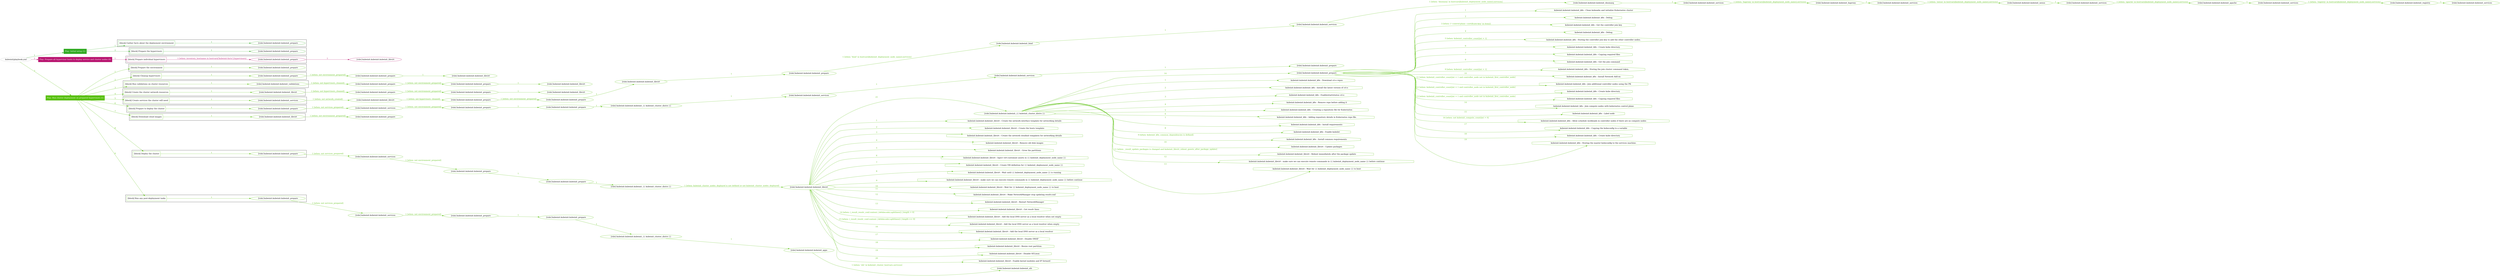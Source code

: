 digraph {
	graph [concentrate=true ordering=in rankdir=LR ratio=fill]
	edge [esep=5 sep=10]
	"kubeinit/playbook.yml" [id=root_node style=dotted]
	play_513e375b [label="Play: Initial setup (1)" color="#30aa22" fontcolor="#ffffff" id=play_513e375b shape=box style=filled tooltip=localhost]
	"kubeinit/playbook.yml" -> play_513e375b [label="1 " color="#30aa22" fontcolor="#30aa22" id=edge_ec05965d labeltooltip="1 " tooltip="1 "]
	subgraph "kubeinit.kubeinit.kubeinit_prepare" {
		role_2f948868 [label="[role] kubeinit.kubeinit.kubeinit_prepare" color="#30aa22" id=role_2f948868 tooltip="kubeinit.kubeinit.kubeinit_prepare"]
	}
	subgraph "kubeinit.kubeinit.kubeinit_prepare" {
		role_e48c7528 [label="[role] kubeinit.kubeinit.kubeinit_prepare" color="#30aa22" id=role_e48c7528 tooltip="kubeinit.kubeinit.kubeinit_prepare"]
	}
	subgraph "Play: Initial setup (1)" {
		play_513e375b -> block_467931f8 [label=1 color="#30aa22" fontcolor="#30aa22" id=edge_2f3c2a6a labeltooltip=1 tooltip=1]
		subgraph cluster_block_467931f8 {
			block_467931f8 [label="[block] Gather facts about the deployment environment" color="#30aa22" id=block_467931f8 labeltooltip="Gather facts about the deployment environment" shape=box tooltip="Gather facts about the deployment environment"]
			block_467931f8 -> role_2f948868 [label="1 " color="#30aa22" fontcolor="#30aa22" id=edge_24e0a154 labeltooltip="1 " tooltip="1 "]
		}
		play_513e375b -> block_4a88f03f [label=2 color="#30aa22" fontcolor="#30aa22" id=edge_3334f68e labeltooltip=2 tooltip=2]
		subgraph cluster_block_4a88f03f {
			block_4a88f03f [label="[block] Prepare the hypervisors" color="#30aa22" id=block_4a88f03f labeltooltip="Prepare the hypervisors" shape=box tooltip="Prepare the hypervisors"]
			block_4a88f03f -> role_e48c7528 [label="1 " color="#30aa22" fontcolor="#30aa22" id=edge_d420b18c labeltooltip="1 " tooltip="1 "]
		}
	}
	play_ed9b9cad [label="Play: Prepare all hypervisor hosts to deploy service and cluster nodes (0)" color="#b8146f" fontcolor="#ffffff" id=play_ed9b9cad shape=box style=filled tooltip="Play: Prepare all hypervisor hosts to deploy service and cluster nodes (0)"]
	"kubeinit/playbook.yml" -> play_ed9b9cad [label="2 " color="#b8146f" fontcolor="#b8146f" id=edge_2e8ee096 labeltooltip="2 " tooltip="2 "]
	subgraph "kubeinit.kubeinit.kubeinit_libvirt" {
		role_2d51f02e [label="[role] kubeinit.kubeinit.kubeinit_libvirt" color="#b8146f" id=role_2d51f02e tooltip="kubeinit.kubeinit.kubeinit_libvirt"]
	}
	subgraph "kubeinit.kubeinit.kubeinit_prepare" {
		role_9a51c337 [label="[role] kubeinit.kubeinit.kubeinit_prepare" color="#b8146f" id=role_9a51c337 tooltip="kubeinit.kubeinit.kubeinit_prepare"]
		role_9a51c337 -> role_2d51f02e [label="1 " color="#b8146f" fontcolor="#b8146f" id=edge_027f75fb labeltooltip="1 " tooltip="1 "]
	}
	subgraph "Play: Prepare all hypervisor hosts to deploy service and cluster nodes (0)" {
		play_ed9b9cad -> block_0f0e1ee7 [label=1 color="#b8146f" fontcolor="#b8146f" id=edge_bd60913b labeltooltip=1 tooltip=1]
		subgraph cluster_block_0f0e1ee7 {
			block_0f0e1ee7 [label="[block] Prepare individual hypervisors" color="#b8146f" id=block_0f0e1ee7 labeltooltip="Prepare individual hypervisors" shape=box tooltip="Prepare individual hypervisors"]
			block_0f0e1ee7 -> role_9a51c337 [label="1 [when: inventory_hostname in hostvars['kubeinit-facts'].hypervisors]" color="#b8146f" fontcolor="#b8146f" id=edge_f0c86b7a labeltooltip="1 [when: inventory_hostname in hostvars['kubeinit-facts'].hypervisors]" tooltip="1 [when: inventory_hostname in hostvars['kubeinit-facts'].hypervisors]"]
		}
	}
	play_47a45033 [label="Play: Run cluster deployment on prepared hypervisors (1)" color="#58c00c" fontcolor="#ffffff" id=play_47a45033 shape=box style=filled tooltip=localhost]
	"kubeinit/playbook.yml" -> play_47a45033 [label="3 " color="#58c00c" fontcolor="#58c00c" id=edge_7033ef8d labeltooltip="3 " tooltip="3 "]
	subgraph "kubeinit.kubeinit.kubeinit_prepare" {
		role_0f501e7b [label="[role] kubeinit.kubeinit.kubeinit_prepare" color="#58c00c" id=role_0f501e7b tooltip="kubeinit.kubeinit.kubeinit_prepare"]
	}
	subgraph "kubeinit.kubeinit.kubeinit_libvirt" {
		role_324a051f [label="[role] kubeinit.kubeinit.kubeinit_libvirt" color="#58c00c" id=role_324a051f tooltip="kubeinit.kubeinit.kubeinit_libvirt"]
	}
	subgraph "kubeinit.kubeinit.kubeinit_prepare" {
		role_211f032d [label="[role] kubeinit.kubeinit.kubeinit_prepare" color="#58c00c" id=role_211f032d tooltip="kubeinit.kubeinit.kubeinit_prepare"]
		role_211f032d -> role_324a051f [label="1 " color="#58c00c" fontcolor="#58c00c" id=edge_9f6107f7 labeltooltip="1 " tooltip="1 "]
	}
	subgraph "kubeinit.kubeinit.kubeinit_prepare" {
		role_819563ab [label="[role] kubeinit.kubeinit.kubeinit_prepare" color="#58c00c" id=role_819563ab tooltip="kubeinit.kubeinit.kubeinit_prepare"]
		role_819563ab -> role_211f032d [label="1 [when: not environment_prepared]" color="#58c00c" fontcolor="#58c00c" id=edge_26072f39 labeltooltip="1 [when: not environment_prepared]" tooltip="1 [when: not environment_prepared]"]
	}
	subgraph "kubeinit.kubeinit.kubeinit_libvirt" {
		role_723134d8 [label="[role] kubeinit.kubeinit.kubeinit_libvirt" color="#58c00c" id=role_723134d8 tooltip="kubeinit.kubeinit.kubeinit_libvirt"]
	}
	subgraph "kubeinit.kubeinit.kubeinit_prepare" {
		role_2b6cf922 [label="[role] kubeinit.kubeinit.kubeinit_prepare" color="#58c00c" id=role_2b6cf922 tooltip="kubeinit.kubeinit.kubeinit_prepare"]
		role_2b6cf922 -> role_723134d8 [label="1 " color="#58c00c" fontcolor="#58c00c" id=edge_4888c488 labeltooltip="1 " tooltip="1 "]
	}
	subgraph "kubeinit.kubeinit.kubeinit_prepare" {
		role_6b5aca8a [label="[role] kubeinit.kubeinit.kubeinit_prepare" color="#58c00c" id=role_6b5aca8a tooltip="kubeinit.kubeinit.kubeinit_prepare"]
		role_6b5aca8a -> role_2b6cf922 [label="1 [when: not environment_prepared]" color="#58c00c" fontcolor="#58c00c" id=edge_8ac0a456 labeltooltip="1 [when: not environment_prepared]" tooltip="1 [when: not environment_prepared]"]
	}
	subgraph "kubeinit.kubeinit.kubeinit_validations" {
		role_07ac9497 [label="[role] kubeinit.kubeinit.kubeinit_validations" color="#58c00c" id=role_07ac9497 tooltip="kubeinit.kubeinit.kubeinit_validations"]
		role_07ac9497 -> role_6b5aca8a [label="1 [when: not hypervisors_cleaned]" color="#58c00c" fontcolor="#58c00c" id=edge_538c1d77 labeltooltip="1 [when: not hypervisors_cleaned]" tooltip="1 [when: not hypervisors_cleaned]"]
	}
	subgraph "kubeinit.kubeinit.kubeinit_libvirt" {
		role_b186d0ca [label="[role] kubeinit.kubeinit.kubeinit_libvirt" color="#58c00c" id=role_b186d0ca tooltip="kubeinit.kubeinit.kubeinit_libvirt"]
	}
	subgraph "kubeinit.kubeinit.kubeinit_prepare" {
		role_c152bf8b [label="[role] kubeinit.kubeinit.kubeinit_prepare" color="#58c00c" id=role_c152bf8b tooltip="kubeinit.kubeinit.kubeinit_prepare"]
		role_c152bf8b -> role_b186d0ca [label="1 " color="#58c00c" fontcolor="#58c00c" id=edge_6c08fef1 labeltooltip="1 " tooltip="1 "]
	}
	subgraph "kubeinit.kubeinit.kubeinit_prepare" {
		role_a3ae65b6 [label="[role] kubeinit.kubeinit.kubeinit_prepare" color="#58c00c" id=role_a3ae65b6 tooltip="kubeinit.kubeinit.kubeinit_prepare"]
		role_a3ae65b6 -> role_c152bf8b [label="1 [when: not environment_prepared]" color="#58c00c" fontcolor="#58c00c" id=edge_a0d33fc3 labeltooltip="1 [when: not environment_prepared]" tooltip="1 [when: not environment_prepared]"]
	}
	subgraph "kubeinit.kubeinit.kubeinit_libvirt" {
		role_fca6b211 [label="[role] kubeinit.kubeinit.kubeinit_libvirt" color="#58c00c" id=role_fca6b211 tooltip="kubeinit.kubeinit.kubeinit_libvirt"]
		role_fca6b211 -> role_a3ae65b6 [label="1 [when: not hypervisors_cleaned]" color="#58c00c" fontcolor="#58c00c" id=edge_267c078c labeltooltip="1 [when: not hypervisors_cleaned]" tooltip="1 [when: not hypervisors_cleaned]"]
	}
	subgraph "kubeinit.kubeinit.kubeinit_services" {
		role_953408d2 [label="[role] kubeinit.kubeinit.kubeinit_services" color="#58c00c" id=role_953408d2 tooltip="kubeinit.kubeinit.kubeinit_services"]
	}
	subgraph "kubeinit.kubeinit.kubeinit_registry" {
		role_a6de0890 [label="[role] kubeinit.kubeinit.kubeinit_registry" color="#58c00c" id=role_a6de0890 tooltip="kubeinit.kubeinit.kubeinit_registry"]
		role_a6de0890 -> role_953408d2 [label="1 " color="#58c00c" fontcolor="#58c00c" id=edge_5d225ca6 labeltooltip="1 " tooltip="1 "]
	}
	subgraph "kubeinit.kubeinit.kubeinit_services" {
		role_4f130cad [label="[role] kubeinit.kubeinit.kubeinit_services" color="#58c00c" id=role_4f130cad tooltip="kubeinit.kubeinit.kubeinit_services"]
		role_4f130cad -> role_a6de0890 [label="1 [when: 'registry' in hostvars[kubeinit_deployment_node_name].services]" color="#58c00c" fontcolor="#58c00c" id=edge_6bb8798a labeltooltip="1 [when: 'registry' in hostvars[kubeinit_deployment_node_name].services]" tooltip="1 [when: 'registry' in hostvars[kubeinit_deployment_node_name].services]"]
	}
	subgraph "kubeinit.kubeinit.kubeinit_apache" {
		role_f692960f [label="[role] kubeinit.kubeinit.kubeinit_apache" color="#58c00c" id=role_f692960f tooltip="kubeinit.kubeinit.kubeinit_apache"]
		role_f692960f -> role_4f130cad [label="1 " color="#58c00c" fontcolor="#58c00c" id=edge_3da5f210 labeltooltip="1 " tooltip="1 "]
	}
	subgraph "kubeinit.kubeinit.kubeinit_services" {
		role_df6060ed [label="[role] kubeinit.kubeinit.kubeinit_services" color="#58c00c" id=role_df6060ed tooltip="kubeinit.kubeinit.kubeinit_services"]
		role_df6060ed -> role_f692960f [label="1 [when: 'apache' in hostvars[kubeinit_deployment_node_name].services]" color="#58c00c" fontcolor="#58c00c" id=edge_9bb609f5 labeltooltip="1 [when: 'apache' in hostvars[kubeinit_deployment_node_name].services]" tooltip="1 [when: 'apache' in hostvars[kubeinit_deployment_node_name].services]"]
	}
	subgraph "kubeinit.kubeinit.kubeinit_nexus" {
		role_cd2be4cb [label="[role] kubeinit.kubeinit.kubeinit_nexus" color="#58c00c" id=role_cd2be4cb tooltip="kubeinit.kubeinit.kubeinit_nexus"]
		role_cd2be4cb -> role_df6060ed [label="1 " color="#58c00c" fontcolor="#58c00c" id=edge_e4466af4 labeltooltip="1 " tooltip="1 "]
	}
	subgraph "kubeinit.kubeinit.kubeinit_services" {
		role_86cdbb0f [label="[role] kubeinit.kubeinit.kubeinit_services" color="#58c00c" id=role_86cdbb0f tooltip="kubeinit.kubeinit.kubeinit_services"]
		role_86cdbb0f -> role_cd2be4cb [label="1 [when: 'nexus' in hostvars[kubeinit_deployment_node_name].services]" color="#58c00c" fontcolor="#58c00c" id=edge_f01a1da6 labeltooltip="1 [when: 'nexus' in hostvars[kubeinit_deployment_node_name].services]" tooltip="1 [when: 'nexus' in hostvars[kubeinit_deployment_node_name].services]"]
	}
	subgraph "kubeinit.kubeinit.kubeinit_haproxy" {
		role_137ad31c [label="[role] kubeinit.kubeinit.kubeinit_haproxy" color="#58c00c" id=role_137ad31c tooltip="kubeinit.kubeinit.kubeinit_haproxy"]
		role_137ad31c -> role_86cdbb0f [label="1 " color="#58c00c" fontcolor="#58c00c" id=edge_9b44eb06 labeltooltip="1 " tooltip="1 "]
	}
	subgraph "kubeinit.kubeinit.kubeinit_services" {
		role_09cf3b02 [label="[role] kubeinit.kubeinit.kubeinit_services" color="#58c00c" id=role_09cf3b02 tooltip="kubeinit.kubeinit.kubeinit_services"]
		role_09cf3b02 -> role_137ad31c [label="1 [when: 'haproxy' in hostvars[kubeinit_deployment_node_name].services]" color="#58c00c" fontcolor="#58c00c" id=edge_7d7219aa labeltooltip="1 [when: 'haproxy' in hostvars[kubeinit_deployment_node_name].services]" tooltip="1 [when: 'haproxy' in hostvars[kubeinit_deployment_node_name].services]"]
	}
	subgraph "kubeinit.kubeinit.kubeinit_dnsmasq" {
		role_1adeca37 [label="[role] kubeinit.kubeinit.kubeinit_dnsmasq" color="#58c00c" id=role_1adeca37 tooltip="kubeinit.kubeinit.kubeinit_dnsmasq"]
		role_1adeca37 -> role_09cf3b02 [label="1 " color="#58c00c" fontcolor="#58c00c" id=edge_81dc6849 labeltooltip="1 " tooltip="1 "]
	}
	subgraph "kubeinit.kubeinit.kubeinit_services" {
		role_ac746b34 [label="[role] kubeinit.kubeinit.kubeinit_services" color="#58c00c" id=role_ac746b34 tooltip="kubeinit.kubeinit.kubeinit_services"]
		role_ac746b34 -> role_1adeca37 [label="1 [when: 'dnsmasq' in hostvars[kubeinit_deployment_node_name].services]" color="#58c00c" fontcolor="#58c00c" id=edge_e7df71e0 labeltooltip="1 [when: 'dnsmasq' in hostvars[kubeinit_deployment_node_name].services]" tooltip="1 [when: 'dnsmasq' in hostvars[kubeinit_deployment_node_name].services]"]
	}
	subgraph "kubeinit.kubeinit.kubeinit_bind" {
		role_2ef74012 [label="[role] kubeinit.kubeinit.kubeinit_bind" color="#58c00c" id=role_2ef74012 tooltip="kubeinit.kubeinit.kubeinit_bind"]
		role_2ef74012 -> role_ac746b34 [label="1 " color="#58c00c" fontcolor="#58c00c" id=edge_dac1491b labeltooltip="1 " tooltip="1 "]
	}
	subgraph "kubeinit.kubeinit.kubeinit_prepare" {
		role_0c069b87 [label="[role] kubeinit.kubeinit.kubeinit_prepare" color="#58c00c" id=role_0c069b87 tooltip="kubeinit.kubeinit.kubeinit_prepare"]
		role_0c069b87 -> role_2ef74012 [label="1 [when: 'bind' in hostvars[kubeinit_deployment_node_name].services]" color="#58c00c" fontcolor="#58c00c" id=edge_b4a25ed6 labeltooltip="1 [when: 'bind' in hostvars[kubeinit_deployment_node_name].services]" tooltip="1 [when: 'bind' in hostvars[kubeinit_deployment_node_name].services]"]
	}
	subgraph "kubeinit.kubeinit.kubeinit_libvirt" {
		role_5f62e161 [label="[role] kubeinit.kubeinit.kubeinit_libvirt" color="#58c00c" id=role_5f62e161 tooltip="kubeinit.kubeinit.kubeinit_libvirt"]
		role_5f62e161 -> role_0c069b87 [label="1 " color="#58c00c" fontcolor="#58c00c" id=edge_b3ecb918 labeltooltip="1 " tooltip="1 "]
	}
	subgraph "kubeinit.kubeinit.kubeinit_prepare" {
		role_d7a4440d [label="[role] kubeinit.kubeinit.kubeinit_prepare" color="#58c00c" id=role_d7a4440d tooltip="kubeinit.kubeinit.kubeinit_prepare"]
		role_d7a4440d -> role_5f62e161 [label="1 " color="#58c00c" fontcolor="#58c00c" id=edge_749d529a labeltooltip="1 " tooltip="1 "]
	}
	subgraph "kubeinit.kubeinit.kubeinit_prepare" {
		role_fb394246 [label="[role] kubeinit.kubeinit.kubeinit_prepare" color="#58c00c" id=role_fb394246 tooltip="kubeinit.kubeinit.kubeinit_prepare"]
		role_fb394246 -> role_d7a4440d [label="1 [when: not environment_prepared]" color="#58c00c" fontcolor="#58c00c" id=edge_2e10472b labeltooltip="1 [when: not environment_prepared]" tooltip="1 [when: not environment_prepared]"]
	}
	subgraph "kubeinit.kubeinit.kubeinit_libvirt" {
		role_8a5bfa5d [label="[role] kubeinit.kubeinit.kubeinit_libvirt" color="#58c00c" id=role_8a5bfa5d tooltip="kubeinit.kubeinit.kubeinit_libvirt"]
		role_8a5bfa5d -> role_fb394246 [label="1 [when: not hypervisors_cleaned]" color="#58c00c" fontcolor="#58c00c" id=edge_5b53c3d6 labeltooltip="1 [when: not hypervisors_cleaned]" tooltip="1 [when: not hypervisors_cleaned]"]
	}
	subgraph "kubeinit.kubeinit.kubeinit_services" {
		role_69641683 [label="[role] kubeinit.kubeinit.kubeinit_services" color="#58c00c" id=role_69641683 tooltip="kubeinit.kubeinit.kubeinit_services"]
		role_69641683 -> role_8a5bfa5d [label="1 [when: not network_created]" color="#58c00c" fontcolor="#58c00c" id=edge_00d8af78 labeltooltip="1 [when: not network_created]" tooltip="1 [when: not network_created]"]
	}
	subgraph "kubeinit.kubeinit.kubeinit_prepare" {
		role_03642200 [label="[role] kubeinit.kubeinit.kubeinit_prepare" color="#58c00c" id=role_03642200 tooltip="kubeinit.kubeinit.kubeinit_prepare"]
	}
	subgraph "kubeinit.kubeinit.kubeinit_services" {
		role_2c436fc5 [label="[role] kubeinit.kubeinit.kubeinit_services" color="#58c00c" id=role_2c436fc5 tooltip="kubeinit.kubeinit.kubeinit_services"]
		role_2c436fc5 -> role_03642200 [label="1 " color="#58c00c" fontcolor="#58c00c" id=edge_ab74cc5b labeltooltip="1 " tooltip="1 "]
	}
	subgraph "kubeinit.kubeinit.kubeinit_services" {
		role_0fd842ba [label="[role] kubeinit.kubeinit.kubeinit_services" color="#58c00c" id=role_0fd842ba tooltip="kubeinit.kubeinit.kubeinit_services"]
		role_0fd842ba -> role_2c436fc5 [label="1 " color="#58c00c" fontcolor="#58c00c" id=edge_db2a2485 labeltooltip="1 " tooltip="1 "]
	}
	subgraph "kubeinit.kubeinit.kubeinit_{{ kubeinit_cluster_distro }}" {
		role_8e16c8a0 [label="[role] kubeinit.kubeinit.kubeinit_{{ kubeinit_cluster_distro }}" color="#58c00c" id=role_8e16c8a0 tooltip="kubeinit.kubeinit.kubeinit_{{ kubeinit_cluster_distro }}"]
		role_8e16c8a0 -> role_0fd842ba [label="1 " color="#58c00c" fontcolor="#58c00c" id=edge_2ecccc87 labeltooltip="1 " tooltip="1 "]
	}
	subgraph "kubeinit.kubeinit.kubeinit_prepare" {
		role_afbdc0b8 [label="[role] kubeinit.kubeinit.kubeinit_prepare" color="#58c00c" id=role_afbdc0b8 tooltip="kubeinit.kubeinit.kubeinit_prepare"]
		role_afbdc0b8 -> role_8e16c8a0 [label="1 " color="#58c00c" fontcolor="#58c00c" id=edge_7f370ecf labeltooltip="1 " tooltip="1 "]
	}
	subgraph "kubeinit.kubeinit.kubeinit_prepare" {
		role_c4f17dea [label="[role] kubeinit.kubeinit.kubeinit_prepare" color="#58c00c" id=role_c4f17dea tooltip="kubeinit.kubeinit.kubeinit_prepare"]
		role_c4f17dea -> role_afbdc0b8 [label="1 " color="#58c00c" fontcolor="#58c00c" id=edge_1e950274 labeltooltip="1 " tooltip="1 "]
	}
	subgraph "kubeinit.kubeinit.kubeinit_services" {
		role_ba7141f3 [label="[role] kubeinit.kubeinit.kubeinit_services" color="#58c00c" id=role_ba7141f3 tooltip="kubeinit.kubeinit.kubeinit_services"]
		role_ba7141f3 -> role_c4f17dea [label="1 [when: not environment_prepared]" color="#58c00c" fontcolor="#58c00c" id=edge_71bdc50b labeltooltip="1 [when: not environment_prepared]" tooltip="1 [when: not environment_prepared]"]
	}
	subgraph "kubeinit.kubeinit.kubeinit_prepare" {
		role_779d4999 [label="[role] kubeinit.kubeinit.kubeinit_prepare" color="#58c00c" id=role_779d4999 tooltip="kubeinit.kubeinit.kubeinit_prepare"]
		role_779d4999 -> role_ba7141f3 [label="1 [when: not services_prepared]" color="#58c00c" fontcolor="#58c00c" id=edge_9b98bdc7 labeltooltip="1 [when: not services_prepared]" tooltip="1 [when: not services_prepared]"]
	}
	subgraph "kubeinit.kubeinit.kubeinit_prepare" {
		role_00cb17bb [label="[role] kubeinit.kubeinit.kubeinit_prepare" color="#58c00c" id=role_00cb17bb tooltip="kubeinit.kubeinit.kubeinit_prepare"]
	}
	subgraph "kubeinit.kubeinit.kubeinit_libvirt" {
		role_fe131aaf [label="[role] kubeinit.kubeinit.kubeinit_libvirt" color="#58c00c" id=role_fe131aaf tooltip="kubeinit.kubeinit.kubeinit_libvirt"]
		role_fe131aaf -> role_00cb17bb [label="1 [when: not environment_prepared]" color="#58c00c" fontcolor="#58c00c" id=edge_8936ea61 labeltooltip="1 [when: not environment_prepared]" tooltip="1 [when: not environment_prepared]"]
	}
	subgraph "kubeinit.kubeinit.kubeinit_prepare" {
		role_7d89b6b3 [label="[role] kubeinit.kubeinit.kubeinit_prepare" color="#58c00c" id=role_7d89b6b3 tooltip="kubeinit.kubeinit.kubeinit_prepare"]
		task_cb545482 [label="kubeinit.kubeinit.kubeinit_k8s : Clean kubeadm and initialize Kubernetes cluster" color="#58c00c" id=task_cb545482 shape=octagon tooltip="kubeinit.kubeinit.kubeinit_k8s : Clean kubeadm and initialize Kubernetes cluster"]
		role_7d89b6b3 -> task_cb545482 [label="1 " color="#58c00c" fontcolor="#58c00c" id=edge_3d9b948f labeltooltip="1 " tooltip="1 "]
		task_a4aec05e [label="kubeinit.kubeinit.kubeinit_k8s : Debug" color="#58c00c" id=task_a4aec05e shape=octagon tooltip="kubeinit.kubeinit.kubeinit_k8s : Debug"]
		role_7d89b6b3 -> task_a4aec05e [label="2 " color="#58c00c" fontcolor="#58c00c" id=edge_c348bca6 labeltooltip="2 " tooltip="2 "]
		task_ab5af329 [label="kubeinit.kubeinit.kubeinit_k8s : Get the controller join key" color="#58c00c" id=task_ab5af329 shape=octagon tooltip="kubeinit.kubeinit.kubeinit_k8s : Get the controller join key"]
		role_7d89b6b3 -> task_ab5af329 [label="3 [when: ('--control-plane --certificate-key' in item)]" color="#58c00c" fontcolor="#58c00c" id=edge_68c58e16 labeltooltip="3 [when: ('--control-plane --certificate-key' in item)]" tooltip="3 [when: ('--control-plane --certificate-key' in item)]"]
		task_4afa032e [label="kubeinit.kubeinit.kubeinit_k8s : Debug" color="#58c00c" id=task_4afa032e shape=octagon tooltip="kubeinit.kubeinit.kubeinit_k8s : Debug"]
		role_7d89b6b3 -> task_4afa032e [label="4 " color="#58c00c" fontcolor="#58c00c" id=edge_ebc9bd41 labeltooltip="4 " tooltip="4 "]
		task_a092da4b [label="kubeinit.kubeinit.kubeinit_k8s : Storing the controller join key to add the other controller nodes." color="#58c00c" id=task_a092da4b shape=octagon tooltip="kubeinit.kubeinit.kubeinit_k8s : Storing the controller join key to add the other controller nodes."]
		role_7d89b6b3 -> task_a092da4b [label="5 [when: kubeinit_controller_count|int > 1]" color="#58c00c" fontcolor="#58c00c" id=edge_03da7f7f labeltooltip="5 [when: kubeinit_controller_count|int > 1]" tooltip="5 [when: kubeinit_controller_count|int > 1]"]
		task_8bd2d777 [label="kubeinit.kubeinit.kubeinit_k8s : Create kube directory" color="#58c00c" id=task_8bd2d777 shape=octagon tooltip="kubeinit.kubeinit.kubeinit_k8s : Create kube directory"]
		role_7d89b6b3 -> task_8bd2d777 [label="6 " color="#58c00c" fontcolor="#58c00c" id=edge_0979d1d4 labeltooltip="6 " tooltip="6 "]
		task_e0ea2666 [label="kubeinit.kubeinit.kubeinit_k8s : Copying required files" color="#58c00c" id=task_e0ea2666 shape=octagon tooltip="kubeinit.kubeinit.kubeinit_k8s : Copying required files"]
		role_7d89b6b3 -> task_e0ea2666 [label="7 " color="#58c00c" fontcolor="#58c00c" id=edge_c880bdef labeltooltip="7 " tooltip="7 "]
		task_9f1a998d [label="kubeinit.kubeinit.kubeinit_k8s : Get the join command" color="#58c00c" id=task_9f1a998d shape=octagon tooltip="kubeinit.kubeinit.kubeinit_k8s : Get the join command"]
		role_7d89b6b3 -> task_9f1a998d [label="8 " color="#58c00c" fontcolor="#58c00c" id=edge_f00c5798 labeltooltip="8 " tooltip="8 "]
		task_4fa2cbea [label="kubeinit.kubeinit.kubeinit_k8s : Storing the join cluster command token." color="#58c00c" id=task_4fa2cbea shape=octagon tooltip="kubeinit.kubeinit.kubeinit_k8s : Storing the join cluster command token."]
		role_7d89b6b3 -> task_4fa2cbea [label="9 [when: kubeinit_controller_count|int > 1]" color="#58c00c" fontcolor="#58c00c" id=edge_1fcadf2b labeltooltip="9 [when: kubeinit_controller_count|int > 1]" tooltip="9 [when: kubeinit_controller_count|int > 1]"]
		task_52eba850 [label="kubeinit.kubeinit.kubeinit_k8s : Install Network Add-on" color="#58c00c" id=task_52eba850 shape=octagon tooltip="kubeinit.kubeinit.kubeinit_k8s : Install Network Add-on"]
		role_7d89b6b3 -> task_52eba850 [label="10 " color="#58c00c" fontcolor="#58c00c" id=edge_cfccc2d0 labeltooltip="10 " tooltip="10 "]
		task_fc450f9b [label="kubeinit.kubeinit.kubeinit_k8s : Join additional controller nodes using the PK" color="#58c00c" id=task_fc450f9b shape=octagon tooltip="kubeinit.kubeinit.kubeinit_k8s : Join additional controller nodes using the PK"]
		role_7d89b6b3 -> task_fc450f9b [label="11 [when: kubeinit_controller_count|int > 1 and controller_node not in kubeinit_first_controller_node]" color="#58c00c" fontcolor="#58c00c" id=edge_08fc7464 labeltooltip="11 [when: kubeinit_controller_count|int > 1 and controller_node not in kubeinit_first_controller_node]" tooltip="11 [when: kubeinit_controller_count|int > 1 and controller_node not in kubeinit_first_controller_node]"]
		task_4f9deab6 [label="kubeinit.kubeinit.kubeinit_k8s : Create kube directory" color="#58c00c" id=task_4f9deab6 shape=octagon tooltip="kubeinit.kubeinit.kubeinit_k8s : Create kube directory"]
		role_7d89b6b3 -> task_4f9deab6 [label="12 [when: kubeinit_controller_count|int > 1 and controller_node not in kubeinit_first_controller_node]" color="#58c00c" fontcolor="#58c00c" id=edge_a60c36c8 labeltooltip="12 [when: kubeinit_controller_count|int > 1 and controller_node not in kubeinit_first_controller_node]" tooltip="12 [when: kubeinit_controller_count|int > 1 and controller_node not in kubeinit_first_controller_node]"]
		task_fc2759d1 [label="kubeinit.kubeinit.kubeinit_k8s : Copying required files" color="#58c00c" id=task_fc2759d1 shape=octagon tooltip="kubeinit.kubeinit.kubeinit_k8s : Copying required files"]
		role_7d89b6b3 -> task_fc2759d1 [label="13 [when: kubeinit_controller_count|int > 1 and controller_node not in kubeinit_first_controller_node]" color="#58c00c" fontcolor="#58c00c" id=edge_863931ff labeltooltip="13 [when: kubeinit_controller_count|int > 1 and controller_node not in kubeinit_first_controller_node]" tooltip="13 [when: kubeinit_controller_count|int > 1 and controller_node not in kubeinit_first_controller_node]"]
		task_2d7e2a89 [label="kubeinit.kubeinit.kubeinit_k8s : Join compute nodes with kubernetes control plane" color="#58c00c" id=task_2d7e2a89 shape=octagon tooltip="kubeinit.kubeinit.kubeinit_k8s : Join compute nodes with kubernetes control plane"]
		role_7d89b6b3 -> task_2d7e2a89 [label="14 " color="#58c00c" fontcolor="#58c00c" id=edge_f43e8fe3 labeltooltip="14 " tooltip="14 "]
		task_f732f151 [label="kubeinit.kubeinit.kubeinit_k8s : Label node" color="#58c00c" id=task_f732f151 shape=octagon tooltip="kubeinit.kubeinit.kubeinit_k8s : Label node"]
		role_7d89b6b3 -> task_f732f151 [label="15 " color="#58c00c" fontcolor="#58c00c" id=edge_e134db53 labeltooltip="15 " tooltip="15 "]
		task_bac8f2bc [label="kubeinit.kubeinit.kubeinit_k8s : Allow schedule workloads in controller nodes if there are no compute nodes" color="#58c00c" id=task_bac8f2bc shape=octagon tooltip="kubeinit.kubeinit.kubeinit_k8s : Allow schedule workloads in controller nodes if there are no compute nodes"]
		role_7d89b6b3 -> task_bac8f2bc [label="16 [when: not kubeinit_compute_count|int > 0]" color="#58c00c" fontcolor="#58c00c" id=edge_ebb67a48 labeltooltip="16 [when: not kubeinit_compute_count|int > 0]" tooltip="16 [when: not kubeinit_compute_count|int > 0]"]
		task_79aab3d4 [label="kubeinit.kubeinit.kubeinit_k8s : Copying the kubeconfig to a variable" color="#58c00c" id=task_79aab3d4 shape=octagon tooltip="kubeinit.kubeinit.kubeinit_k8s : Copying the kubeconfig to a variable"]
		role_7d89b6b3 -> task_79aab3d4 [label="17 " color="#58c00c" fontcolor="#58c00c" id=edge_9e56c0ab labeltooltip="17 " tooltip="17 "]
		task_afb48e9e [label="kubeinit.kubeinit.kubeinit_k8s : Create kube directory" color="#58c00c" id=task_afb48e9e shape=octagon tooltip="kubeinit.kubeinit.kubeinit_k8s : Create kube directory"]
		role_7d89b6b3 -> task_afb48e9e [label="18 " color="#58c00c" fontcolor="#58c00c" id=edge_d0b7faf9 labeltooltip="18 " tooltip="18 "]
		task_2687512d [label="kubeinit.kubeinit.kubeinit_k8s : Storing the master kubeconfig to the services machine." color="#58c00c" id=task_2687512d shape=octagon tooltip="kubeinit.kubeinit.kubeinit_k8s : Storing the master kubeconfig to the services machine."]
		role_7d89b6b3 -> task_2687512d [label="19 " color="#58c00c" fontcolor="#58c00c" id=edge_599a87bb labeltooltip="19 " tooltip="19 "]
	}
	subgraph "kubeinit.kubeinit.kubeinit_{{ kubeinit_cluster_distro }}" {
		role_e1f853c3 [label="[role] kubeinit.kubeinit.kubeinit_{{ kubeinit_cluster_distro }}" color="#58c00c" id=role_e1f853c3 tooltip="kubeinit.kubeinit.kubeinit_{{ kubeinit_cluster_distro }}"]
		task_daf591ce [label="kubeinit.kubeinit.kubeinit_k8s : Download cri-o repos" color="#58c00c" id=task_daf591ce shape=octagon tooltip="kubeinit.kubeinit.kubeinit_k8s : Download cri-o repos"]
		role_e1f853c3 -> task_daf591ce [label="1 " color="#58c00c" fontcolor="#58c00c" id=edge_c4529a77 labeltooltip="1 " tooltip="1 "]
		task_75efce45 [label="kubeinit.kubeinit.kubeinit_k8s : Install the latest version of cri-o" color="#58c00c" id=task_75efce45 shape=octagon tooltip="kubeinit.kubeinit.kubeinit_k8s : Install the latest version of cri-o"]
		role_e1f853c3 -> task_75efce45 [label="2 " color="#58c00c" fontcolor="#58c00c" id=edge_01b56825 labeltooltip="2 " tooltip="2 "]
		task_d9e5a35f [label="kubeinit.kubeinit.kubeinit_k8s : Enable/start/status cri-o" color="#58c00c" id=task_d9e5a35f shape=octagon tooltip="kubeinit.kubeinit.kubeinit_k8s : Enable/start/status cri-o"]
		role_e1f853c3 -> task_d9e5a35f [label="3 " color="#58c00c" fontcolor="#58c00c" id=edge_7da37cfb labeltooltip="3 " tooltip="3 "]
		task_3d61e11c [label="kubeinit.kubeinit.kubeinit_k8s : Remove repo before adding it" color="#58c00c" id=task_3d61e11c shape=octagon tooltip="kubeinit.kubeinit.kubeinit_k8s : Remove repo before adding it"]
		role_e1f853c3 -> task_3d61e11c [label="4 " color="#58c00c" fontcolor="#58c00c" id=edge_0f0b997a labeltooltip="4 " tooltip="4 "]
		task_3ee1ee16 [label="kubeinit.kubeinit.kubeinit_k8s : Creating a repository file for Kubernetes" color="#58c00c" id=task_3ee1ee16 shape=octagon tooltip="kubeinit.kubeinit.kubeinit_k8s : Creating a repository file for Kubernetes"]
		role_e1f853c3 -> task_3ee1ee16 [label="5 " color="#58c00c" fontcolor="#58c00c" id=edge_aa12558a labeltooltip="5 " tooltip="5 "]
		task_41f7a250 [label="kubeinit.kubeinit.kubeinit_k8s : Adding repository details in Kubernetes repo file." color="#58c00c" id=task_41f7a250 shape=octagon tooltip="kubeinit.kubeinit.kubeinit_k8s : Adding repository details in Kubernetes repo file."]
		role_e1f853c3 -> task_41f7a250 [label="6 " color="#58c00c" fontcolor="#58c00c" id=edge_11dfe576 labeltooltip="6 " tooltip="6 "]
		task_2bd14d22 [label="kubeinit.kubeinit.kubeinit_k8s : Install requirements" color="#58c00c" id=task_2bd14d22 shape=octagon tooltip="kubeinit.kubeinit.kubeinit_k8s : Install requirements"]
		role_e1f853c3 -> task_2bd14d22 [label="7 " color="#58c00c" fontcolor="#58c00c" id=edge_5b40d145 labeltooltip="7 " tooltip="7 "]
		task_55762b55 [label="kubeinit.kubeinit.kubeinit_k8s : Enable kubelet" color="#58c00c" id=task_55762b55 shape=octagon tooltip="kubeinit.kubeinit.kubeinit_k8s : Enable kubelet"]
		role_e1f853c3 -> task_55762b55 [label="8 " color="#58c00c" fontcolor="#58c00c" id=edge_707bc7d0 labeltooltip="8 " tooltip="8 "]
		task_8b027a0f [label="kubeinit.kubeinit.kubeinit_k8s : Install common requirements" color="#58c00c" id=task_8b027a0f shape=octagon tooltip="kubeinit.kubeinit.kubeinit_k8s : Install common requirements"]
		role_e1f853c3 -> task_8b027a0f [label="9 [when: kubeinit_k8s_common_dependencies is defined]" color="#58c00c" fontcolor="#58c00c" id=edge_357c4001 labeltooltip="9 [when: kubeinit_k8s_common_dependencies is defined]" tooltip="9 [when: kubeinit_k8s_common_dependencies is defined]"]
		task_92ba8b3e [label="kubeinit.kubeinit.kubeinit_libvirt : Update packages" color="#58c00c" id=task_92ba8b3e shape=octagon tooltip="kubeinit.kubeinit.kubeinit_libvirt : Update packages"]
		role_e1f853c3 -> task_92ba8b3e [label="10 " color="#58c00c" fontcolor="#58c00c" id=edge_01ce88b9 labeltooltip="10 " tooltip="10 "]
		task_b473c1b2 [label="kubeinit.kubeinit.kubeinit_libvirt : Reboot immediately after the package update" color="#58c00c" id=task_b473c1b2 shape=octagon tooltip="kubeinit.kubeinit.kubeinit_libvirt : Reboot immediately after the package update"]
		role_e1f853c3 -> task_b473c1b2 [label="11 [when: _result_update_packages is changed and kubeinit_libvirt_reboot_guests_after_package_update]" color="#58c00c" fontcolor="#58c00c" id=edge_b4843638 labeltooltip="11 [when: _result_update_packages is changed and kubeinit_libvirt_reboot_guests_after_package_update]" tooltip="11 [when: _result_update_packages is changed and kubeinit_libvirt_reboot_guests_after_package_update]"]
		task_839d4216 [label="kubeinit.kubeinit.kubeinit_libvirt : make sure we can execute remote commands in {{ kubeinit_deployment_node_name }} before continue" color="#58c00c" id=task_839d4216 shape=octagon tooltip="kubeinit.kubeinit.kubeinit_libvirt : make sure we can execute remote commands in {{ kubeinit_deployment_node_name }} before continue"]
		role_e1f853c3 -> task_839d4216 [label="12 " color="#58c00c" fontcolor="#58c00c" id=edge_729eb8dd labeltooltip="12 " tooltip="12 "]
		task_b4c7858c [label="kubeinit.kubeinit.kubeinit_libvirt : Wait for {{ kubeinit_deployment_node_name }} to boot" color="#58c00c" id=task_b4c7858c shape=octagon tooltip="kubeinit.kubeinit.kubeinit_libvirt : Wait for {{ kubeinit_deployment_node_name }} to boot"]
		role_e1f853c3 -> task_b4c7858c [label="13 " color="#58c00c" fontcolor="#58c00c" id=edge_ff57bf9d labeltooltip="13 " tooltip="13 "]
		role_e1f853c3 -> role_7d89b6b3 [label="14 " color="#58c00c" fontcolor="#58c00c" id=edge_eb6b1936 labeltooltip="14 " tooltip="14 "]
	}
	subgraph "kubeinit.kubeinit.kubeinit_libvirt" {
		role_583e8bd0 [label="[role] kubeinit.kubeinit.kubeinit_libvirt" color="#58c00c" id=role_583e8bd0 tooltip="kubeinit.kubeinit.kubeinit_libvirt"]
		task_a9dd4e3c [label="kubeinit.kubeinit.kubeinit_libvirt : Create the network interface template for networking details" color="#58c00c" id=task_a9dd4e3c shape=octagon tooltip="kubeinit.kubeinit.kubeinit_libvirt : Create the network interface template for networking details"]
		role_583e8bd0 -> task_a9dd4e3c [label="1 " color="#58c00c" fontcolor="#58c00c" id=edge_aec01913 labeltooltip="1 " tooltip="1 "]
		task_d4c9f187 [label="kubeinit.kubeinit.kubeinit_libvirt : Create the hosts template" color="#58c00c" id=task_d4c9f187 shape=octagon tooltip="kubeinit.kubeinit.kubeinit_libvirt : Create the hosts template"]
		role_583e8bd0 -> task_d4c9f187 [label="2 " color="#58c00c" fontcolor="#58c00c" id=edge_a8d230cf labeltooltip="2 " tooltip="2 "]
		task_b0ccd87a [label="kubeinit.kubeinit.kubeinit_libvirt : Create the network cloudinit templates for networking details" color="#58c00c" id=task_b0ccd87a shape=octagon tooltip="kubeinit.kubeinit.kubeinit_libvirt : Create the network cloudinit templates for networking details"]
		role_583e8bd0 -> task_b0ccd87a [label="3 " color="#58c00c" fontcolor="#58c00c" id=edge_a47f8cf2 labeltooltip="3 " tooltip="3 "]
		task_889db5f6 [label="kubeinit.kubeinit.kubeinit_libvirt : Remove old disk images" color="#58c00c" id=task_889db5f6 shape=octagon tooltip="kubeinit.kubeinit.kubeinit_libvirt : Remove old disk images"]
		role_583e8bd0 -> task_889db5f6 [label="4 " color="#58c00c" fontcolor="#58c00c" id=edge_0aec7bcc labeltooltip="4 " tooltip="4 "]
		task_773f8117 [label="kubeinit.kubeinit.kubeinit_libvirt : Grow the partitions" color="#58c00c" id=task_773f8117 shape=octagon tooltip="kubeinit.kubeinit.kubeinit_libvirt : Grow the partitions"]
		role_583e8bd0 -> task_773f8117 [label="5 " color="#58c00c" fontcolor="#58c00c" id=edge_30e408cd labeltooltip="5 " tooltip="5 "]
		task_94a5659e [label="kubeinit.kubeinit.kubeinit_libvirt : Inject virt-customize assets in {{ kubeinit_deployment_node_name }}" color="#58c00c" id=task_94a5659e shape=octagon tooltip="kubeinit.kubeinit.kubeinit_libvirt : Inject virt-customize assets in {{ kubeinit_deployment_node_name }}"]
		role_583e8bd0 -> task_94a5659e [label="6 " color="#58c00c" fontcolor="#58c00c" id=edge_89e23ac1 labeltooltip="6 " tooltip="6 "]
		task_7448cfb1 [label="kubeinit.kubeinit.kubeinit_libvirt : Create VM definition for {{ kubeinit_deployment_node_name }}" color="#58c00c" id=task_7448cfb1 shape=octagon tooltip="kubeinit.kubeinit.kubeinit_libvirt : Create VM definition for {{ kubeinit_deployment_node_name }}"]
		role_583e8bd0 -> task_7448cfb1 [label="7 " color="#58c00c" fontcolor="#58c00c" id=edge_d6c1442a labeltooltip="7 " tooltip="7 "]
		task_b6384f76 [label="kubeinit.kubeinit.kubeinit_libvirt : Wait until {{ kubeinit_deployment_node_name }} is running" color="#58c00c" id=task_b6384f76 shape=octagon tooltip="kubeinit.kubeinit.kubeinit_libvirt : Wait until {{ kubeinit_deployment_node_name }} is running"]
		role_583e8bd0 -> task_b6384f76 [label="8 " color="#58c00c" fontcolor="#58c00c" id=edge_ba07f675 labeltooltip="8 " tooltip="8 "]
		task_361c5a23 [label="kubeinit.kubeinit.kubeinit_libvirt : make sure we can execute remote commands in {{ kubeinit_deployment_node_name }} before continue" color="#58c00c" id=task_361c5a23 shape=octagon tooltip="kubeinit.kubeinit.kubeinit_libvirt : make sure we can execute remote commands in {{ kubeinit_deployment_node_name }} before continue"]
		role_583e8bd0 -> task_361c5a23 [label="9 " color="#58c00c" fontcolor="#58c00c" id=edge_b10bdf80 labeltooltip="9 " tooltip="9 "]
		task_c1e37015 [label="kubeinit.kubeinit.kubeinit_libvirt : Wait for {{ kubeinit_deployment_node_name }} to boot" color="#58c00c" id=task_c1e37015 shape=octagon tooltip="kubeinit.kubeinit.kubeinit_libvirt : Wait for {{ kubeinit_deployment_node_name }} to boot"]
		role_583e8bd0 -> task_c1e37015 [label="10 " color="#58c00c" fontcolor="#58c00c" id=edge_67609135 labeltooltip="10 " tooltip="10 "]
		task_41c62ee3 [label="kubeinit.kubeinit.kubeinit_libvirt : Make NetworkManager stop updating resolv.conf" color="#58c00c" id=task_41c62ee3 shape=octagon tooltip="kubeinit.kubeinit.kubeinit_libvirt : Make NetworkManager stop updating resolv.conf"]
		role_583e8bd0 -> task_41c62ee3 [label="11 " color="#58c00c" fontcolor="#58c00c" id=edge_9106c4c7 labeltooltip="11 " tooltip="11 "]
		task_f6b58be2 [label="kubeinit.kubeinit.kubeinit_libvirt : Restart NetworkManager" color="#58c00c" id=task_f6b58be2 shape=octagon tooltip="kubeinit.kubeinit.kubeinit_libvirt : Restart NetworkManager"]
		role_583e8bd0 -> task_f6b58be2 [label="12 " color="#58c00c" fontcolor="#58c00c" id=edge_80e0f76f labeltooltip="12 " tooltip="12 "]
		task_a3a390c3 [label="kubeinit.kubeinit.kubeinit_libvirt : Get resolv lines" color="#58c00c" id=task_a3a390c3 shape=octagon tooltip="kubeinit.kubeinit.kubeinit_libvirt : Get resolv lines"]
		role_583e8bd0 -> task_a3a390c3 [label="13 " color="#58c00c" fontcolor="#58c00c" id=edge_e8551535 labeltooltip="13 " tooltip="13 "]
		task_1ac1fd34 [label="kubeinit.kubeinit.kubeinit_libvirt : Add the local DNS server as a local resolver when not empty" color="#58c00c" id=task_1ac1fd34 shape=octagon tooltip="kubeinit.kubeinit.kubeinit_libvirt : Add the local DNS server as a local resolver when not empty"]
		role_583e8bd0 -> task_1ac1fd34 [label="14 [when: (_result_resolv_conf.content | b64decode).splitlines() | length > 0]" color="#58c00c" fontcolor="#58c00c" id=edge_adfdddaa labeltooltip="14 [when: (_result_resolv_conf.content | b64decode).splitlines() | length > 0]" tooltip="14 [when: (_result_resolv_conf.content | b64decode).splitlines() | length > 0]"]
		task_4028b9d2 [label="kubeinit.kubeinit.kubeinit_libvirt : Add the local DNS server as a local resolver when empty" color="#58c00c" id=task_4028b9d2 shape=octagon tooltip="kubeinit.kubeinit.kubeinit_libvirt : Add the local DNS server as a local resolver when empty"]
		role_583e8bd0 -> task_4028b9d2 [label="15 [when: (_result_resolv_conf.content | b64decode).splitlines() | length == 0]" color="#58c00c" fontcolor="#58c00c" id=edge_17885b0a labeltooltip="15 [when: (_result_resolv_conf.content | b64decode).splitlines() | length == 0]" tooltip="15 [when: (_result_resolv_conf.content | b64decode).splitlines() | length == 0]"]
		task_c58bcec2 [label="kubeinit.kubeinit.kubeinit_libvirt : Add the local DNS server as a local resolver" color="#58c00c" id=task_c58bcec2 shape=octagon tooltip="kubeinit.kubeinit.kubeinit_libvirt : Add the local DNS server as a local resolver"]
		role_583e8bd0 -> task_c58bcec2 [label="16 " color="#58c00c" fontcolor="#58c00c" id=edge_00f5665f labeltooltip="16 " tooltip="16 "]
		task_8f0f231d [label="kubeinit.kubeinit.kubeinit_libvirt : Disable SWAP" color="#58c00c" id=task_8f0f231d shape=octagon tooltip="kubeinit.kubeinit.kubeinit_libvirt : Disable SWAP"]
		role_583e8bd0 -> task_8f0f231d [label="17 " color="#58c00c" fontcolor="#58c00c" id=edge_9fed3a9a labeltooltip="17 " tooltip="17 "]
		task_0a70378c [label="kubeinit.kubeinit.kubeinit_libvirt : Resize root partition" color="#58c00c" id=task_0a70378c shape=octagon tooltip="kubeinit.kubeinit.kubeinit_libvirt : Resize root partition"]
		role_583e8bd0 -> task_0a70378c [label="18 " color="#58c00c" fontcolor="#58c00c" id=edge_196d3025 labeltooltip="18 " tooltip="18 "]
		task_832e0bcd [label="kubeinit.kubeinit.kubeinit_libvirt : Disable SELinux" color="#58c00c" id=task_832e0bcd shape=octagon tooltip="kubeinit.kubeinit.kubeinit_libvirt : Disable SELinux"]
		role_583e8bd0 -> task_832e0bcd [label="19 " color="#58c00c" fontcolor="#58c00c" id=edge_83433db5 labeltooltip="19 " tooltip="19 "]
		task_aad2509b [label="kubeinit.kubeinit.kubeinit_libvirt : Enable kernel modules and IP forward" color="#58c00c" id=task_aad2509b shape=octagon tooltip="kubeinit.kubeinit.kubeinit_libvirt : Enable kernel modules and IP forward"]
		role_583e8bd0 -> task_aad2509b [label="20 " color="#58c00c" fontcolor="#58c00c" id=edge_06499777 labeltooltip="20 " tooltip="20 "]
		role_583e8bd0 -> role_e1f853c3 [label="21 " color="#58c00c" fontcolor="#58c00c" id=edge_afe8d01a labeltooltip="21 " tooltip="21 "]
	}
	subgraph "kubeinit.kubeinit.kubeinit_{{ kubeinit_cluster_distro }}" {
		role_517d27cc [label="[role] kubeinit.kubeinit.kubeinit_{{ kubeinit_cluster_distro }}" color="#58c00c" id=role_517d27cc tooltip="kubeinit.kubeinit.kubeinit_{{ kubeinit_cluster_distro }}"]
		role_517d27cc -> role_583e8bd0 [label="1 [when: kubeinit_cluster_nodes_deployed is not defined or not kubeinit_cluster_nodes_deployed]" color="#58c00c" fontcolor="#58c00c" id=edge_f1a86245 labeltooltip="1 [when: kubeinit_cluster_nodes_deployed is not defined or not kubeinit_cluster_nodes_deployed]" tooltip="1 [when: kubeinit_cluster_nodes_deployed is not defined or not kubeinit_cluster_nodes_deployed]"]
	}
	subgraph "kubeinit.kubeinit.kubeinit_prepare" {
		role_a52d5088 [label="[role] kubeinit.kubeinit.kubeinit_prepare" color="#58c00c" id=role_a52d5088 tooltip="kubeinit.kubeinit.kubeinit_prepare"]
		role_a52d5088 -> role_517d27cc [label="1 " color="#58c00c" fontcolor="#58c00c" id=edge_c44a3cfc labeltooltip="1 " tooltip="1 "]
	}
	subgraph "kubeinit.kubeinit.kubeinit_prepare" {
		role_d461db6b [label="[role] kubeinit.kubeinit.kubeinit_prepare" color="#58c00c" id=role_d461db6b tooltip="kubeinit.kubeinit.kubeinit_prepare"]
		role_d461db6b -> role_a52d5088 [label="1 " color="#58c00c" fontcolor="#58c00c" id=edge_c51ab1e9 labeltooltip="1 " tooltip="1 "]
	}
	subgraph "kubeinit.kubeinit.kubeinit_services" {
		role_c5410a86 [label="[role] kubeinit.kubeinit.kubeinit_services" color="#58c00c" id=role_c5410a86 tooltip="kubeinit.kubeinit.kubeinit_services"]
		role_c5410a86 -> role_d461db6b [label="1 [when: not environment_prepared]" color="#58c00c" fontcolor="#58c00c" id=edge_df0f0db3 labeltooltip="1 [when: not environment_prepared]" tooltip="1 [when: not environment_prepared]"]
	}
	subgraph "kubeinit.kubeinit.kubeinit_prepare" {
		role_51a7b68e [label="[role] kubeinit.kubeinit.kubeinit_prepare" color="#58c00c" id=role_51a7b68e tooltip="kubeinit.kubeinit.kubeinit_prepare"]
		role_51a7b68e -> role_c5410a86 [label="1 [when: not services_prepared]" color="#58c00c" fontcolor="#58c00c" id=edge_b7032588 labeltooltip="1 [when: not services_prepared]" tooltip="1 [when: not services_prepared]"]
	}
	subgraph "kubeinit.kubeinit.kubeinit_nfs" {
		role_71fdd688 [label="[role] kubeinit.kubeinit.kubeinit_nfs" color="#58c00c" id=role_71fdd688 tooltip="kubeinit.kubeinit.kubeinit_nfs"]
	}
	subgraph "kubeinit.kubeinit.kubeinit_apps" {
		role_46ee3bdb [label="[role] kubeinit.kubeinit.kubeinit_apps" color="#58c00c" id=role_46ee3bdb tooltip="kubeinit.kubeinit.kubeinit_apps"]
		role_46ee3bdb -> role_71fdd688 [label="1 [when: 'nfs' in kubeinit_cluster_hostvars.services]" color="#58c00c" fontcolor="#58c00c" id=edge_7612721e labeltooltip="1 [when: 'nfs' in kubeinit_cluster_hostvars.services]" tooltip="1 [when: 'nfs' in kubeinit_cluster_hostvars.services]"]
	}
	subgraph "kubeinit.kubeinit.kubeinit_{{ kubeinit_cluster_distro }}" {
		role_55545997 [label="[role] kubeinit.kubeinit.kubeinit_{{ kubeinit_cluster_distro }}" color="#58c00c" id=role_55545997 tooltip="kubeinit.kubeinit.kubeinit_{{ kubeinit_cluster_distro }}"]
		role_55545997 -> role_46ee3bdb [label="1 " color="#58c00c" fontcolor="#58c00c" id=edge_a4dc37d9 labeltooltip="1 " tooltip="1 "]
	}
	subgraph "kubeinit.kubeinit.kubeinit_prepare" {
		role_bb254a21 [label="[role] kubeinit.kubeinit.kubeinit_prepare" color="#58c00c" id=role_bb254a21 tooltip="kubeinit.kubeinit.kubeinit_prepare"]
		role_bb254a21 -> role_55545997 [label="1 " color="#58c00c" fontcolor="#58c00c" id=edge_ed91f094 labeltooltip="1 " tooltip="1 "]
	}
	subgraph "kubeinit.kubeinit.kubeinit_prepare" {
		role_9fddac60 [label="[role] kubeinit.kubeinit.kubeinit_prepare" color="#58c00c" id=role_9fddac60 tooltip="kubeinit.kubeinit.kubeinit_prepare"]
		role_9fddac60 -> role_bb254a21 [label="1 " color="#58c00c" fontcolor="#58c00c" id=edge_8e2e6303 labeltooltip="1 " tooltip="1 "]
	}
	subgraph "kubeinit.kubeinit.kubeinit_services" {
		role_020db61d [label="[role] kubeinit.kubeinit.kubeinit_services" color="#58c00c" id=role_020db61d tooltip="kubeinit.kubeinit.kubeinit_services"]
		role_020db61d -> role_9fddac60 [label="1 [when: not environment_prepared]" color="#58c00c" fontcolor="#58c00c" id=edge_bdb3b531 labeltooltip="1 [when: not environment_prepared]" tooltip="1 [when: not environment_prepared]"]
	}
	subgraph "kubeinit.kubeinit.kubeinit_prepare" {
		role_ae4d5597 [label="[role] kubeinit.kubeinit.kubeinit_prepare" color="#58c00c" id=role_ae4d5597 tooltip="kubeinit.kubeinit.kubeinit_prepare"]
		role_ae4d5597 -> role_020db61d [label="1 [when: not services_prepared]" color="#58c00c" fontcolor="#58c00c" id=edge_46ce242d labeltooltip="1 [when: not services_prepared]" tooltip="1 [when: not services_prepared]"]
	}
	subgraph "Play: Run cluster deployment on prepared hypervisors (1)" {
		play_47a45033 -> block_122d6916 [label=1 color="#58c00c" fontcolor="#58c00c" id=edge_7935959d labeltooltip=1 tooltip=1]
		subgraph cluster_block_122d6916 {
			block_122d6916 [label="[block] Prepare the environment" color="#58c00c" id=block_122d6916 labeltooltip="Prepare the environment" shape=box tooltip="Prepare the environment"]
			block_122d6916 -> role_0f501e7b [label="1 " color="#58c00c" fontcolor="#58c00c" id=edge_e9f54c68 labeltooltip="1 " tooltip="1 "]
		}
		play_47a45033 -> block_3b88f0a1 [label=2 color="#58c00c" fontcolor="#58c00c" id=edge_9d825069 labeltooltip=2 tooltip=2]
		subgraph cluster_block_3b88f0a1 {
			block_3b88f0a1 [label="[block] Cleanup hypervisors" color="#58c00c" id=block_3b88f0a1 labeltooltip="Cleanup hypervisors" shape=box tooltip="Cleanup hypervisors"]
			block_3b88f0a1 -> role_819563ab [label="1 " color="#58c00c" fontcolor="#58c00c" id=edge_39269adf labeltooltip="1 " tooltip="1 "]
		}
		play_47a45033 -> block_f1b3e40f [label=3 color="#58c00c" fontcolor="#58c00c" id=edge_5254c53e labeltooltip=3 tooltip=3]
		subgraph cluster_block_f1b3e40f {
			block_f1b3e40f [label="[block] Run validations on cluster resources" color="#58c00c" id=block_f1b3e40f labeltooltip="Run validations on cluster resources" shape=box tooltip="Run validations on cluster resources"]
			block_f1b3e40f -> role_07ac9497 [label="1 " color="#58c00c" fontcolor="#58c00c" id=edge_96308a92 labeltooltip="1 " tooltip="1 "]
		}
		play_47a45033 -> block_00023385 [label=4 color="#58c00c" fontcolor="#58c00c" id=edge_fd856aa5 labeltooltip=4 tooltip=4]
		subgraph cluster_block_00023385 {
			block_00023385 [label="[block] Create the cluster network resources" color="#58c00c" id=block_00023385 labeltooltip="Create the cluster network resources" shape=box tooltip="Create the cluster network resources"]
			block_00023385 -> role_fca6b211 [label="1 " color="#58c00c" fontcolor="#58c00c" id=edge_26e035c1 labeltooltip="1 " tooltip="1 "]
		}
		play_47a45033 -> block_bb23696e [label=5 color="#58c00c" fontcolor="#58c00c" id=edge_22e54c5d labeltooltip=5 tooltip=5]
		subgraph cluster_block_bb23696e {
			block_bb23696e [label="[block] Create services the cluster will need" color="#58c00c" id=block_bb23696e labeltooltip="Create services the cluster will need" shape=box tooltip="Create services the cluster will need"]
			block_bb23696e -> role_69641683 [label="1 " color="#58c00c" fontcolor="#58c00c" id=edge_2cc1fd8c labeltooltip="1 " tooltip="1 "]
		}
		play_47a45033 -> block_521726ce [label=6 color="#58c00c" fontcolor="#58c00c" id=edge_eb894e87 labeltooltip=6 tooltip=6]
		subgraph cluster_block_521726ce {
			block_521726ce [label="[block] Prepare to deploy the cluster" color="#58c00c" id=block_521726ce labeltooltip="Prepare to deploy the cluster" shape=box tooltip="Prepare to deploy the cluster"]
			block_521726ce -> role_779d4999 [label="1 " color="#58c00c" fontcolor="#58c00c" id=edge_4053df4d labeltooltip="1 " tooltip="1 "]
		}
		play_47a45033 -> block_35629c8e [label=7 color="#58c00c" fontcolor="#58c00c" id=edge_a53f409c labeltooltip=7 tooltip=7]
		subgraph cluster_block_35629c8e {
			block_35629c8e [label="[block] Download cloud images" color="#58c00c" id=block_35629c8e labeltooltip="Download cloud images" shape=box tooltip="Download cloud images"]
			block_35629c8e -> role_fe131aaf [label="1 " color="#58c00c" fontcolor="#58c00c" id=edge_fd14d012 labeltooltip="1 " tooltip="1 "]
		}
		play_47a45033 -> block_8c77bf29 [label=8 color="#58c00c" fontcolor="#58c00c" id=edge_38d62f68 labeltooltip=8 tooltip=8]
		subgraph cluster_block_8c77bf29 {
			block_8c77bf29 [label="[block] Deploy the cluster" color="#58c00c" id=block_8c77bf29 labeltooltip="Deploy the cluster" shape=box tooltip="Deploy the cluster"]
			block_8c77bf29 -> role_51a7b68e [label="1 " color="#58c00c" fontcolor="#58c00c" id=edge_cb783664 labeltooltip="1 " tooltip="1 "]
		}
		play_47a45033 -> block_fd957e4a [label=9 color="#58c00c" fontcolor="#58c00c" id=edge_719ba66e labeltooltip=9 tooltip=9]
		subgraph cluster_block_fd957e4a {
			block_fd957e4a [label="[block] Run any post-deployment tasks" color="#58c00c" id=block_fd957e4a labeltooltip="Run any post-deployment tasks" shape=box tooltip="Run any post-deployment tasks"]
			block_fd957e4a -> role_ae4d5597 [label="1 " color="#58c00c" fontcolor="#58c00c" id=edge_b1469b73 labeltooltip="1 " tooltip="1 "]
		}
	}
}
